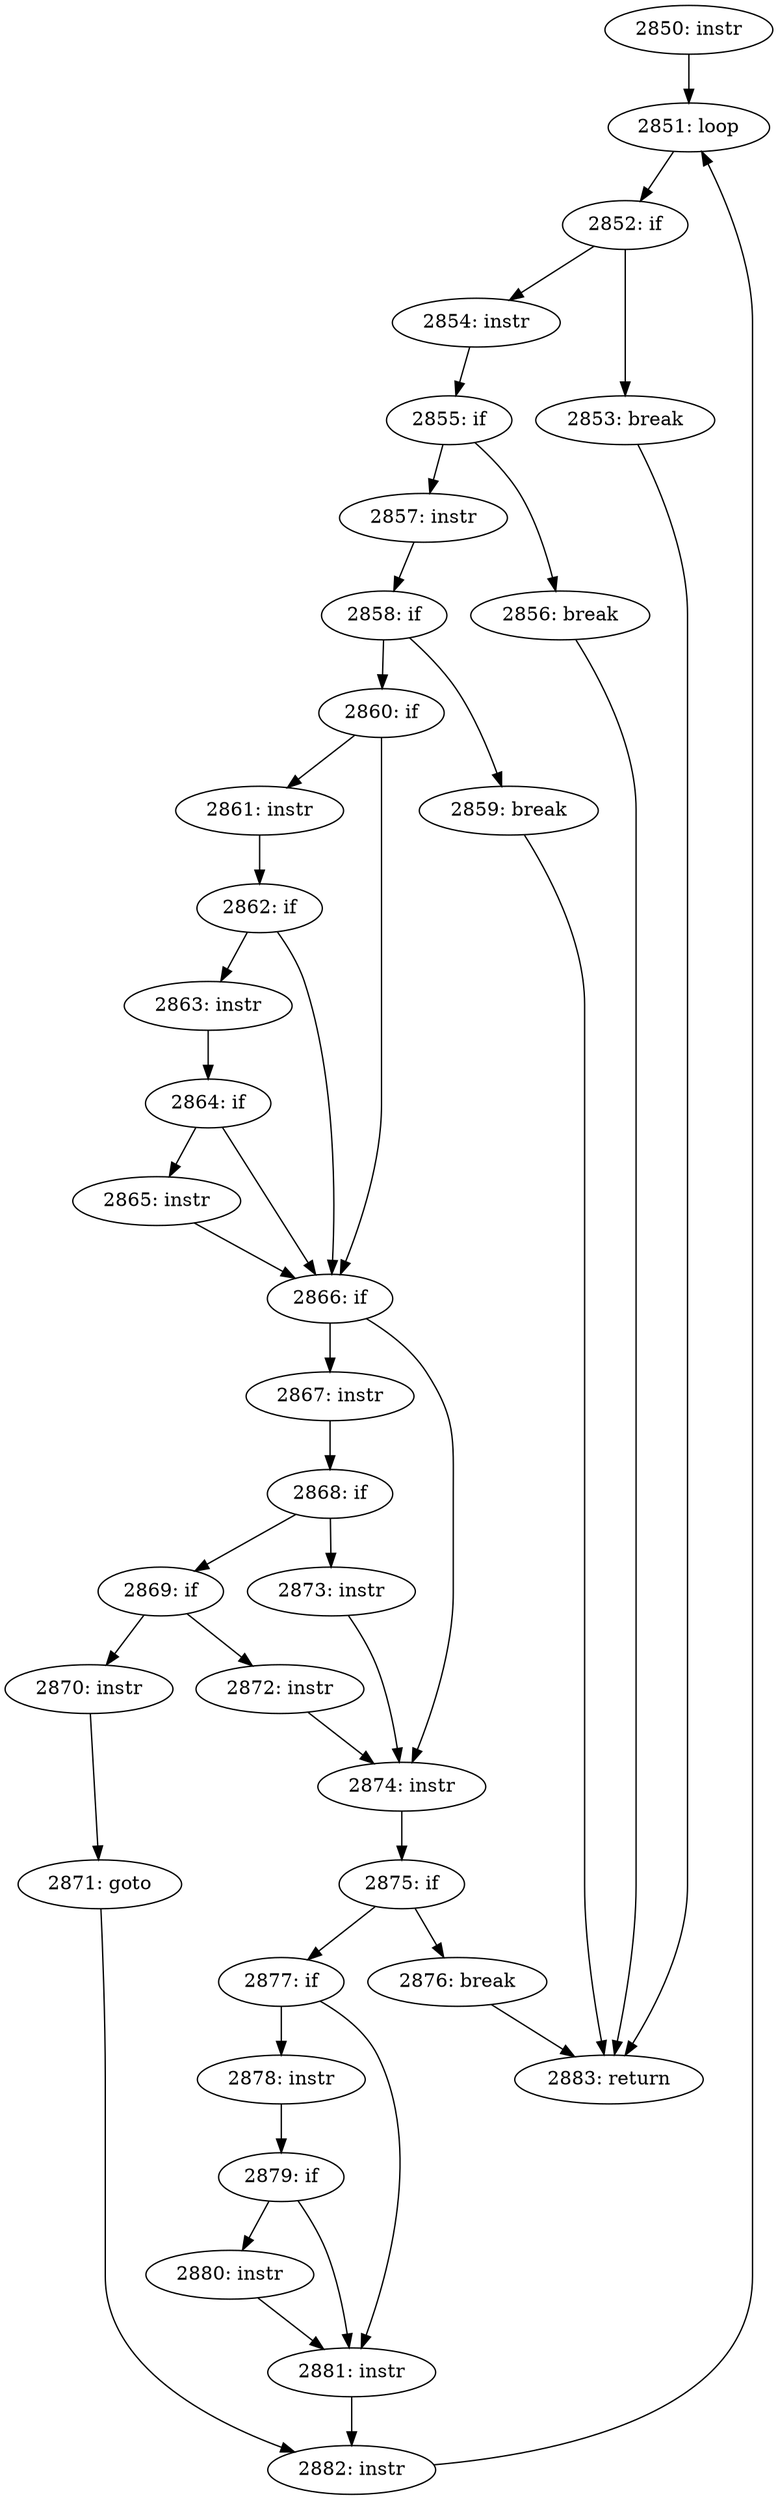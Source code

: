 digraph CFG_tcp_sacktag_walk {
2850 [label="2850: instr"]
	2850 -> 2851
2851 [label="2851: loop"]
	2851 -> 2852
2852 [label="2852: if"]
	2852 -> 2854
	2852 -> 2853
2853 [label="2853: break"]
	2853 -> 2883
2854 [label="2854: instr"]
	2854 -> 2855
2855 [label="2855: if"]
	2855 -> 2856
	2855 -> 2857
2856 [label="2856: break"]
	2856 -> 2883
2857 [label="2857: instr"]
	2857 -> 2858
2858 [label="2858: if"]
	2858 -> 2860
	2858 -> 2859
2859 [label="2859: break"]
	2859 -> 2883
2860 [label="2860: if"]
	2860 -> 2861
	2860 -> 2866
2861 [label="2861: instr"]
	2861 -> 2862
2862 [label="2862: if"]
	2862 -> 2863
	2862 -> 2866
2863 [label="2863: instr"]
	2863 -> 2864
2864 [label="2864: if"]
	2864 -> 2865
	2864 -> 2866
2865 [label="2865: instr"]
	2865 -> 2866
2866 [label="2866: if"]
	2866 -> 2867
	2866 -> 2874
2867 [label="2867: instr"]
	2867 -> 2868
2868 [label="2868: if"]
	2868 -> 2869
	2868 -> 2873
2869 [label="2869: if"]
	2869 -> 2870
	2869 -> 2872
2870 [label="2870: instr"]
	2870 -> 2871
2871 [label="2871: goto"]
	2871 -> 2882
2872 [label="2872: instr"]
	2872 -> 2874
2873 [label="2873: instr"]
	2873 -> 2874
2874 [label="2874: instr"]
	2874 -> 2875
2875 [label="2875: if"]
	2875 -> 2876
	2875 -> 2877
2876 [label="2876: break"]
	2876 -> 2883
2877 [label="2877: if"]
	2877 -> 2878
	2877 -> 2881
2878 [label="2878: instr"]
	2878 -> 2879
2879 [label="2879: if"]
	2879 -> 2881
	2879 -> 2880
2880 [label="2880: instr"]
	2880 -> 2881
2881 [label="2881: instr"]
	2881 -> 2882
2882 [label="2882: instr"]
	2882 -> 2851
2883 [label="2883: return"]
	
}

